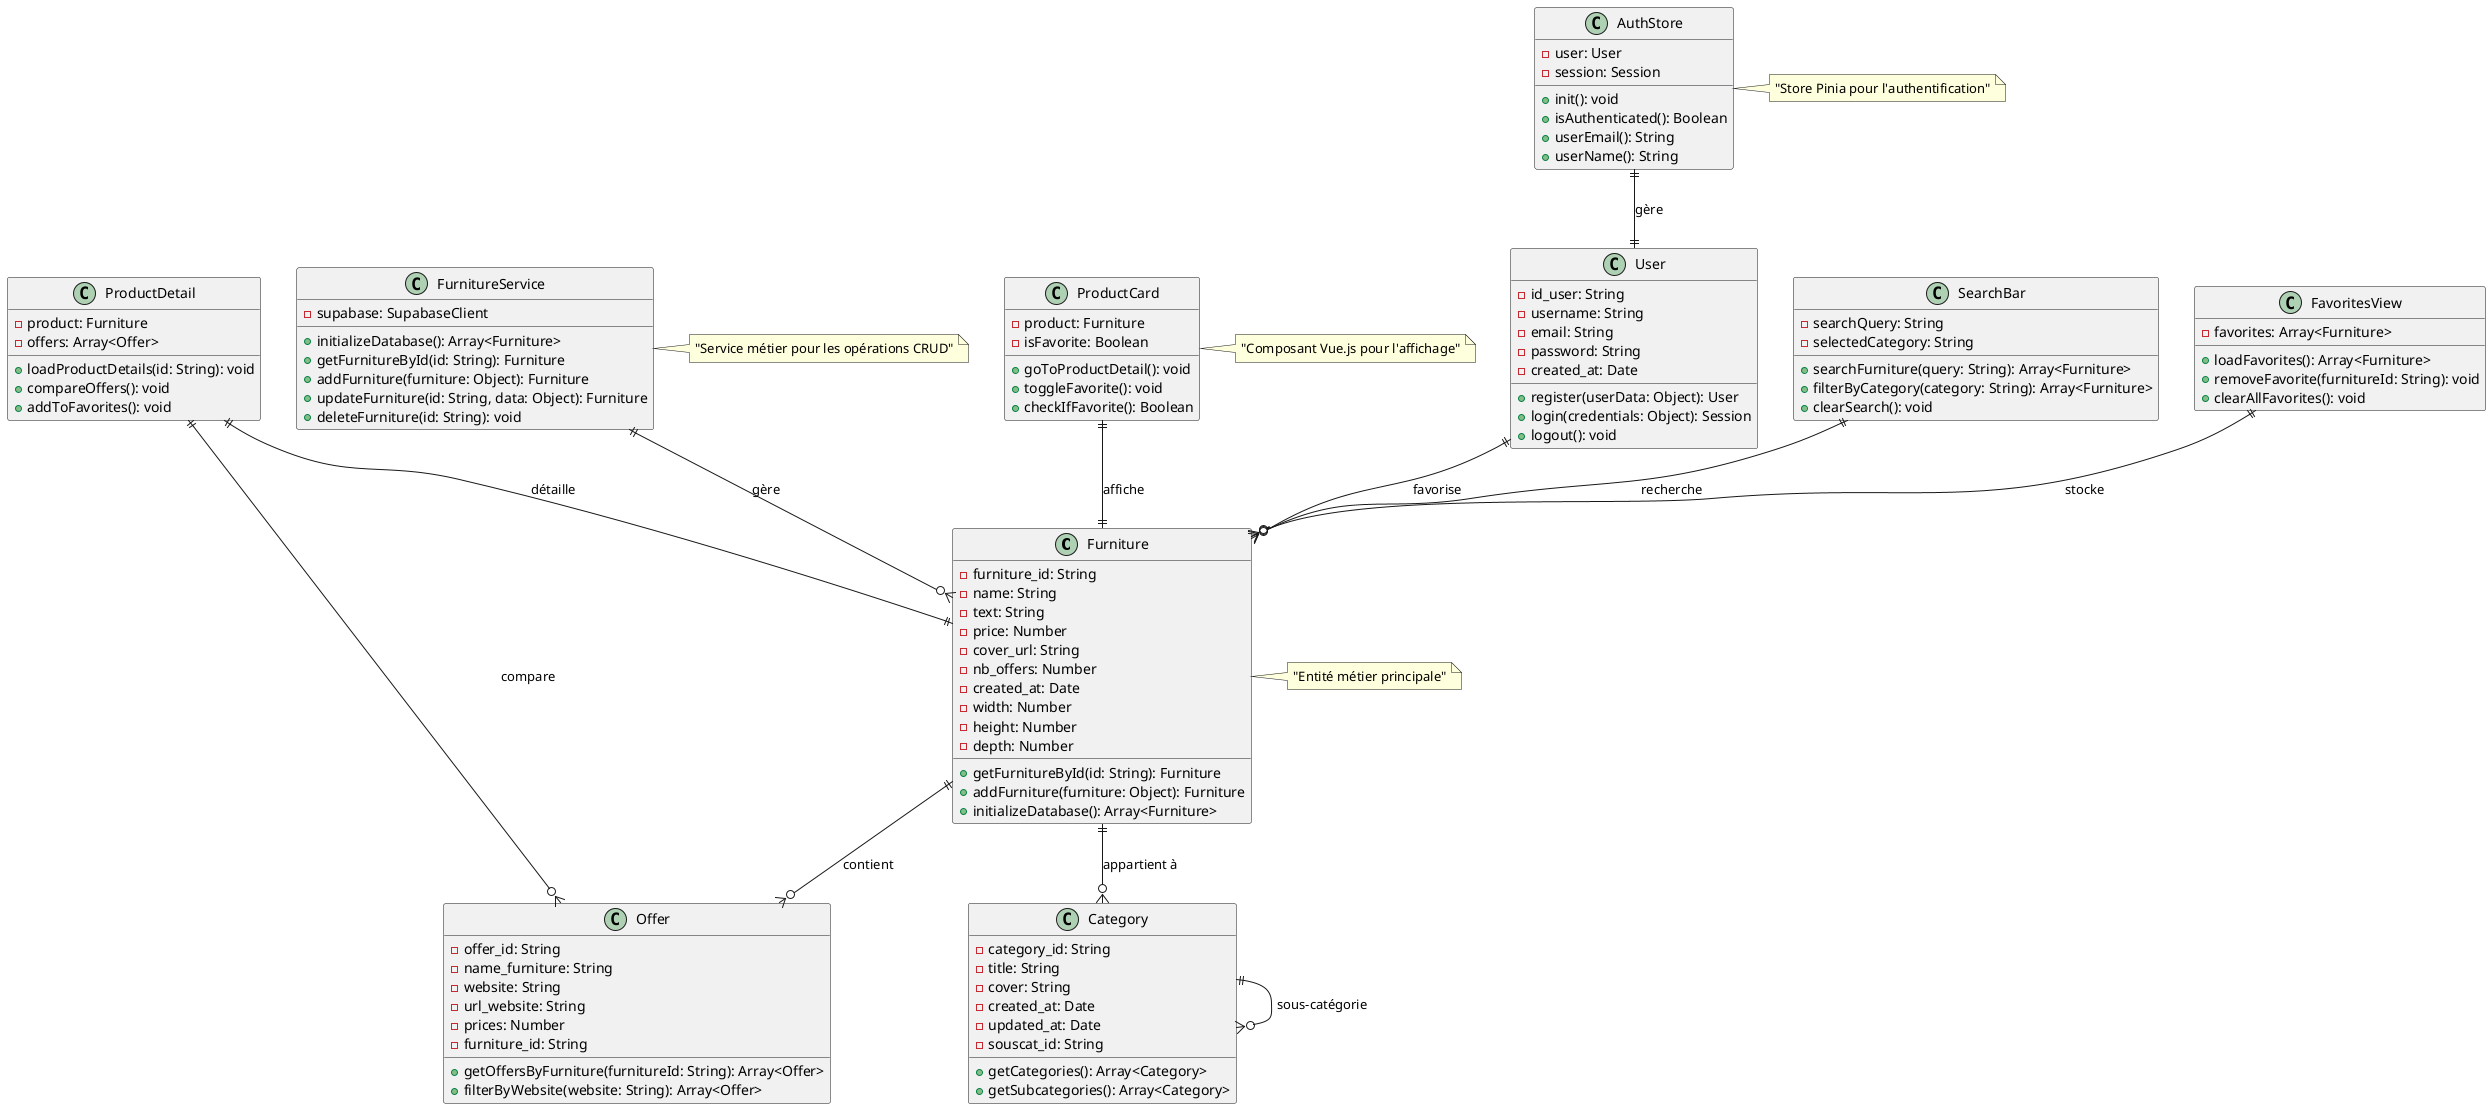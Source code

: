 @startuml Diagramme de Classes - Meubly

!define RECTANGLE class

' Classes principales
RECTANGLE Furniture {
  - furniture_id: String
  - name: String
  - text: String
  - price: Number
  - cover_url: String
  - nb_offers: Number
  - created_at: Date
  - width: Number
  - height: Number
  - depth: Number
  + getFurnitureById(id: String): Furniture
  + addFurniture(furniture: Object): Furniture
  + initializeDatabase(): Array<Furniture>
}

RECTANGLE User {
  - id_user: String
  - username: String
  - email: String
  - password: String
  - created_at: Date
  + register(userData: Object): User
  + login(credentials: Object): Session
  + logout(): void
}

RECTANGLE AuthStore {
  - user: User
  - session: Session
  + init(): void
  + isAuthenticated(): Boolean
  + userEmail(): String
  + userName(): String
}

RECTANGLE FurnitureService {
  - supabase: SupabaseClient
  + initializeDatabase(): Array<Furniture>
  + getFurnitureById(id: String): Furniture
  + addFurniture(furniture: Object): Furniture
  + updateFurniture(id: String, data: Object): Furniture
  + deleteFurniture(id: String): void
}

RECTANGLE ProductCard {
  - product: Furniture
  - isFavorite: Boolean
  + goToProductDetail(): void
  + toggleFavorite(): void
  + checkIfFavorite(): Boolean
}

RECTANGLE ProductDetail {
  - product: Furniture
  - offers: Array<Offer>
  + loadProductDetails(id: String): void
  + compareOffers(): void
  + addToFavorites(): void
}

RECTANGLE Offer {
  - offer_id: String
  - name_furniture: String
  - website: String
  - url_website: String
  - prices: Number
  - furniture_id: String
  + getOffersByFurniture(furnitureId: String): Array<Offer>
  + filterByWebsite(website: String): Array<Offer>
}

RECTANGLE Category {
  - category_id: String
  - title: String
  - cover: String
  - created_at: Date
  - updated_at: Date
  - souscat_id: String
  + getCategories(): Array<Category>
  + getSubcategories(): Array<Category>
}

RECTANGLE SearchBar {
  - searchQuery: String
  - selectedCategory: String
  + searchFurniture(query: String): Array<Furniture>
  + filterByCategory(category: String): Array<Furniture>
  + clearSearch(): void
}

RECTANGLE FavoritesView {
  - favorites: Array<Furniture>
  + loadFavorites(): Array<Furniture>
  + removeFavorite(furnitureId: String): void
  + clearAllFavorites(): void
}

' Relations
AuthStore ||--|| User : "gère"
FurnitureService ||--o{ Furniture : "gère"
ProductCard ||--|| Furniture : "affiche"
ProductDetail ||--|| Furniture : "détaille"
ProductDetail ||--o{ Offer : "compare"
Furniture ||--o{ Offer : "contient"
Furniture ||--o{ Category : "appartient à"
Category ||--o{ Category : "sous-catégorie"
SearchBar ||--o{ Furniture : "recherche"
FavoritesView ||--o{ Furniture : "stocke"
User ||--o{ Furniture : "favorise"

' Notes
note right of Furniture : "Entité métier principale"
note right of AuthStore : "Store Pinia pour l'authentification"
note right of FurnitureService : "Service métier pour les opérations CRUD"
note right of ProductCard : "Composant Vue.js pour l'affichage"

@enduml 